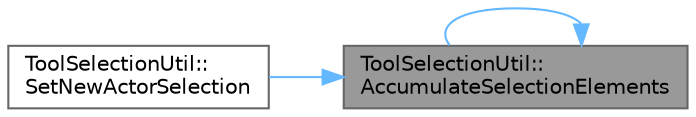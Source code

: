 digraph "ToolSelectionUtil::AccumulateSelectionElements"
{
 // INTERACTIVE_SVG=YES
 // LATEX_PDF_SIZE
  bgcolor="transparent";
  edge [fontname=Helvetica,fontsize=10,labelfontname=Helvetica,labelfontsize=10];
  node [fontname=Helvetica,fontsize=10,shape=box,height=0.2,width=0.4];
  rankdir="RL";
  Node1 [id="Node000001",label="ToolSelectionUtil::\lAccumulateSelectionElements",height=0.2,width=0.4,color="gray40", fillcolor="grey60", style="filled", fontcolor="black",tooltip="Prefer AccumulateSelectionElements with Flags parameter."];
  Node1 -> Node1 [id="edge1_Node000001_Node000001",dir="back",color="steelblue1",style="solid",tooltip=" "];
  Node1 -> Node2 [id="edge2_Node000001_Node000002",dir="back",color="steelblue1",style="solid",tooltip=" "];
  Node2 [id="Node000002",label="ToolSelectionUtil::\lSetNewActorSelection",height=0.2,width=0.4,color="grey40", fillcolor="white", style="filled",URL="$db/d01/namespaceToolSelectionUtil.html#af52e0a5b628a72da8c3e5014c3446147",tooltip="Change the active selection to the given Actors, via given ToolManager."];
}
